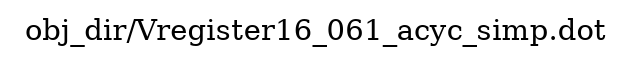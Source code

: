 digraph v3graph {
	graph	[label="obj_dir/Vregister16_061_acyc_simp.dot",
		 labelloc=t, labeljust=l,
		 //size="7.5,10",
		 rankdir=TB];
}
